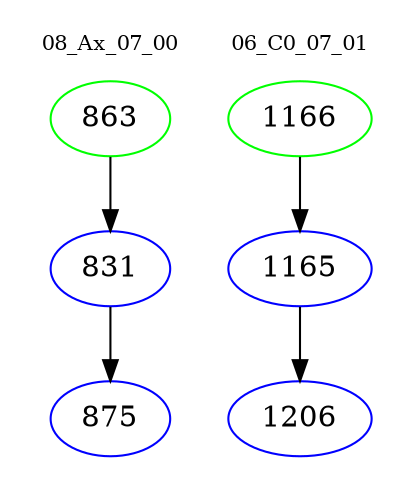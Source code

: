 digraph{
subgraph cluster_0 {
color = white
label = "08_Ax_07_00";
fontsize=10;
T0_863 [label="863", color="green"]
T0_863 -> T0_831 [color="black"]
T0_831 [label="831", color="blue"]
T0_831 -> T0_875 [color="black"]
T0_875 [label="875", color="blue"]
}
subgraph cluster_1 {
color = white
label = "06_C0_07_01";
fontsize=10;
T1_1166 [label="1166", color="green"]
T1_1166 -> T1_1165 [color="black"]
T1_1165 [label="1165", color="blue"]
T1_1165 -> T1_1206 [color="black"]
T1_1206 [label="1206", color="blue"]
}
}
